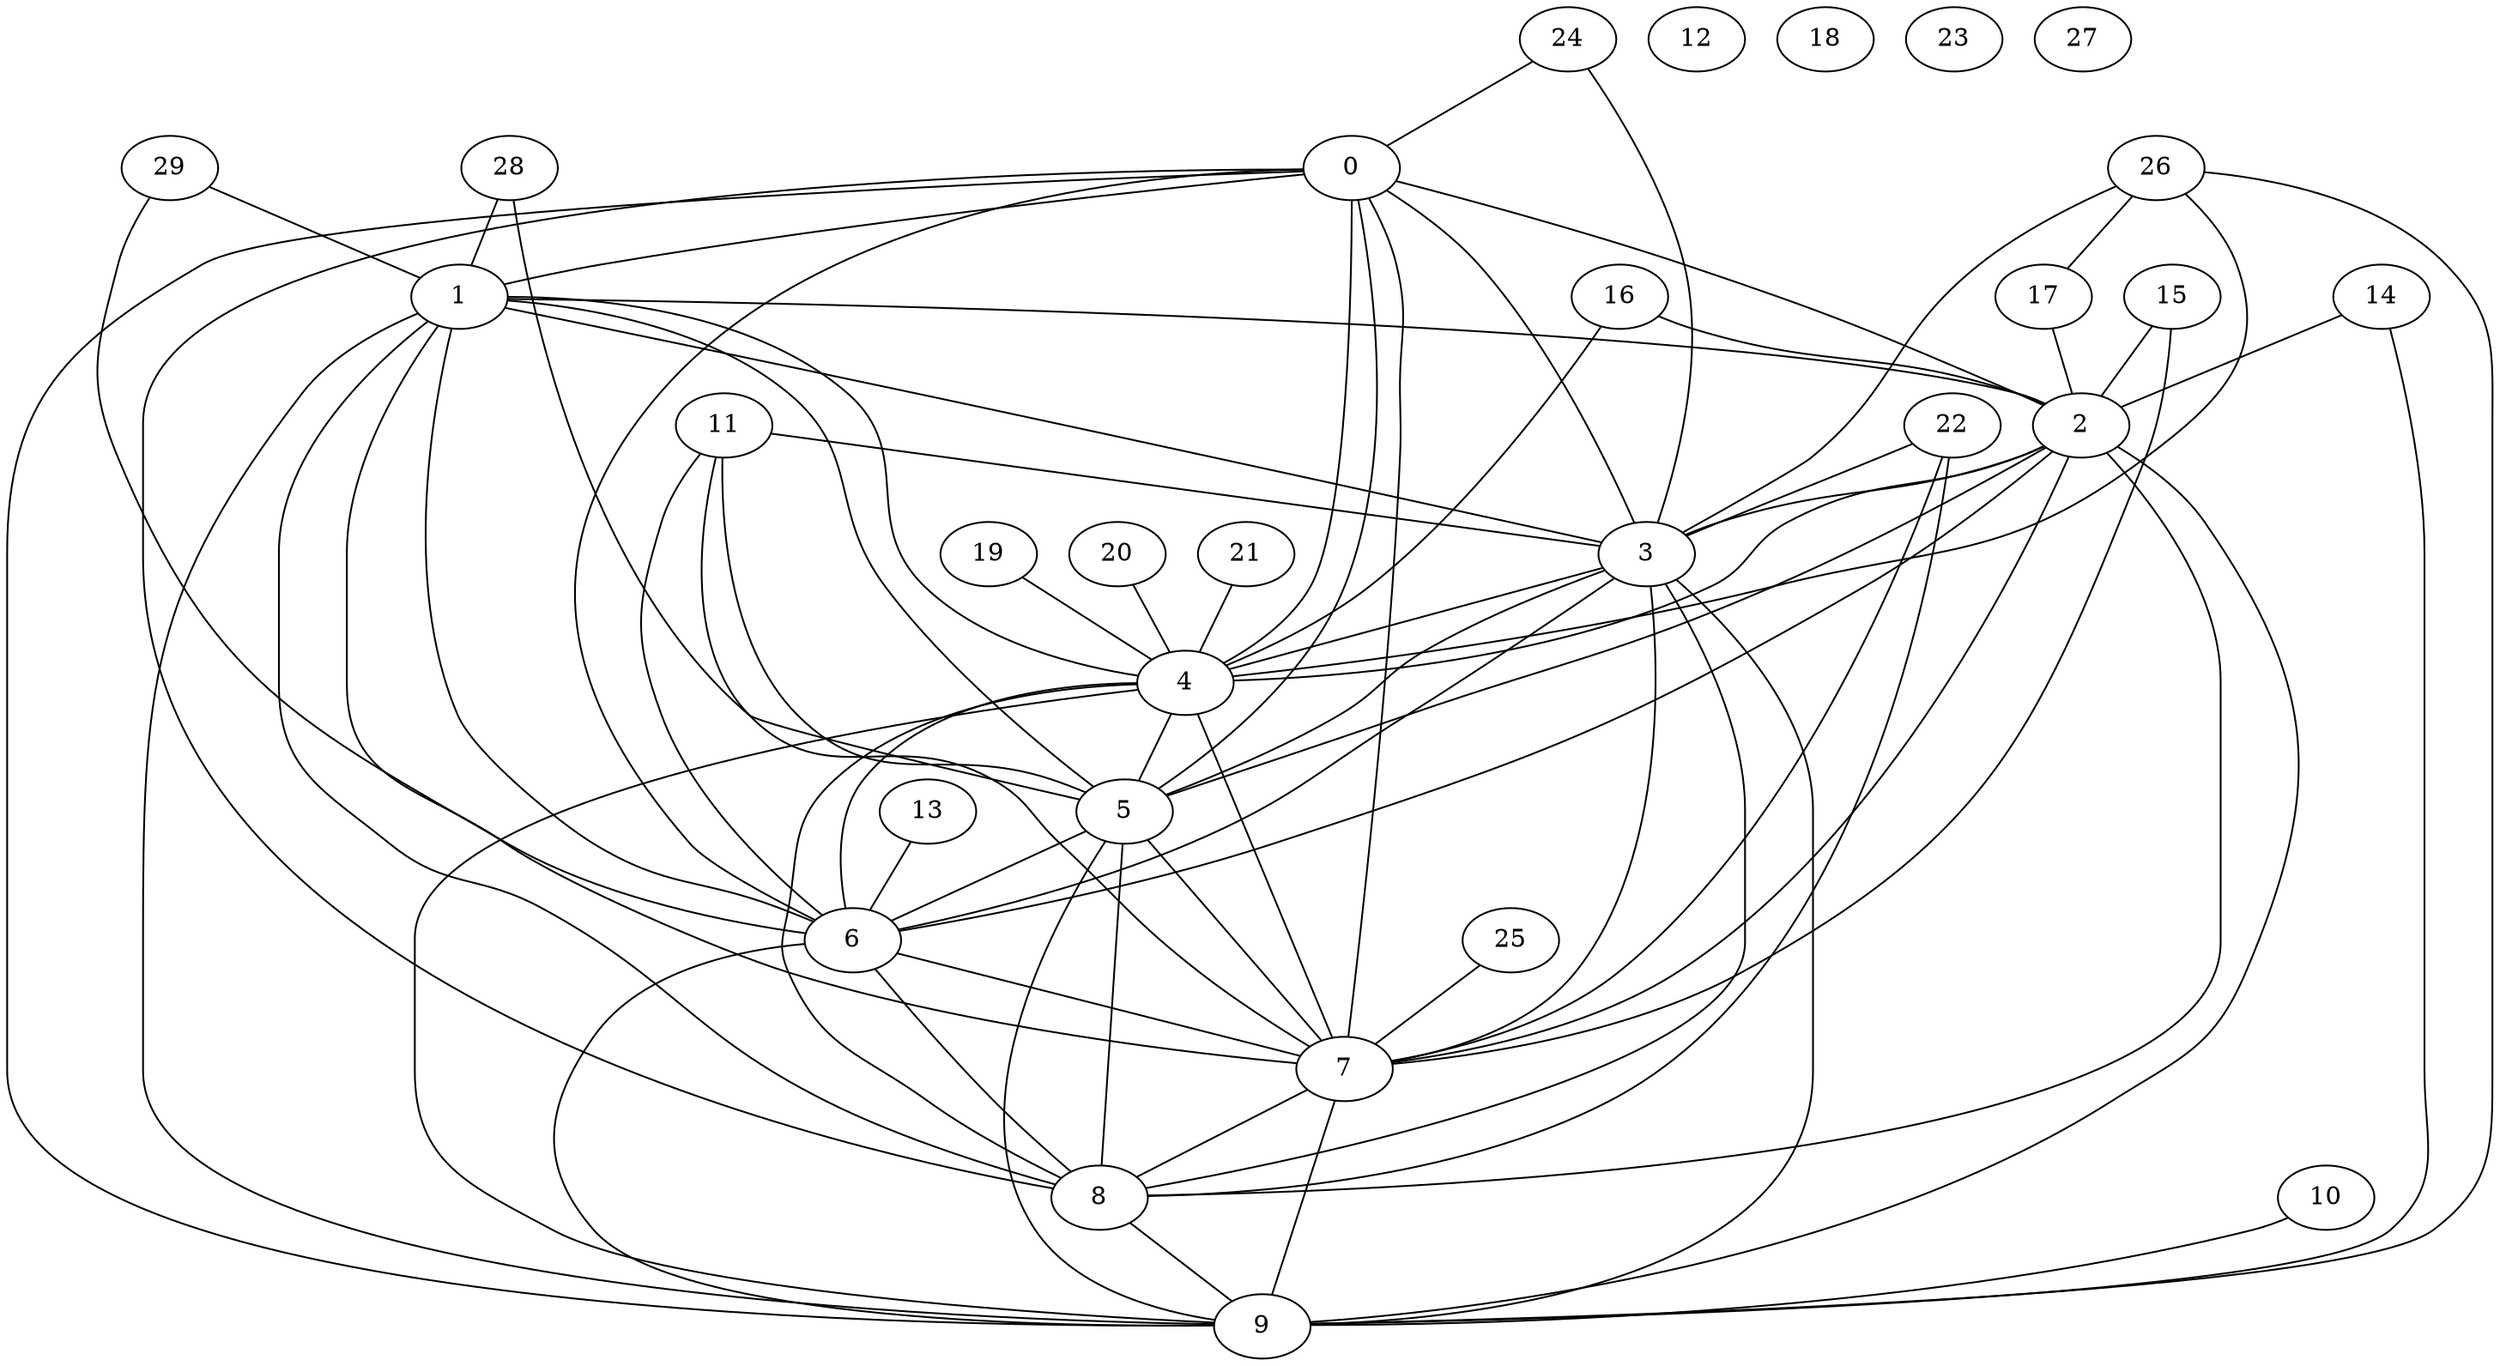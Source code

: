graph {
	0 [label=0]
	1 [label=1]
	2 [label=2]
	3 [label=3]
	4 [label=4]
	5 [label=5]
	6 [label=6]
	7 [label=7]
	8 [label=8]
	9 [label=9]
	10 [label=10]
	11 [label=11]
	12 [label=12]
	13 [label=13]
	14 [label=14]
	15 [label=15]
	16 [label=16]
	17 [label=17]
	18 [label=18]
	19 [label=19]
	20 [label=20]
	21 [label=21]
	22 [label=22]
	23 [label=23]
	24 [label=24]
	25 [label=25]
	26 [label=26]
	27 [label=27]
	28 [label=28]
	29 [label=29]
	0 -- 1
	0 -- 2
	0 -- 3
	0 -- 4
	0 -- 5
	0 -- 6
	0 -- 7
	0 -- 8
	0 -- 9
	1 -- 2
	1 -- 3
	1 -- 4
	1 -- 5
	1 -- 6
	1 -- 7
	1 -- 8
	1 -- 9
	2 -- 3
	2 -- 4
	2 -- 5
	2 -- 6
	2 -- 7
	2 -- 8
	2 -- 9
	3 -- 4
	3 -- 5
	3 -- 6
	3 -- 7
	3 -- 8
	3 -- 9
	4 -- 5
	4 -- 6
	4 -- 7
	4 -- 8
	4 -- 9
	5 -- 6
	5 -- 7
	5 -- 8
	5 -- 9
	6 -- 7
	6 -- 8
	6 -- 9
	7 -- 8
	7 -- 9
	8 -- 9
	10 -- 9
	11 -- 3
	11 -- 5
	11 -- 6
	11 -- 7
	13 -- 6
	14 -- 2
	14 -- 9
	15 -- 2
	15 -- 7
	16 -- 2
	16 -- 4
	17 -- 2
	19 -- 4
	20 -- 4
	21 -- 4
	22 -- 3
	22 -- 7
	22 -- 8
	24 -- 0
	24 -- 3
	25 -- 7
	26 -- 3
	26 -- 4
	26 -- 9
	26 -- 17
	28 -- 1
	28 -- 5
	29 -- 1
	29 -- 6
}
